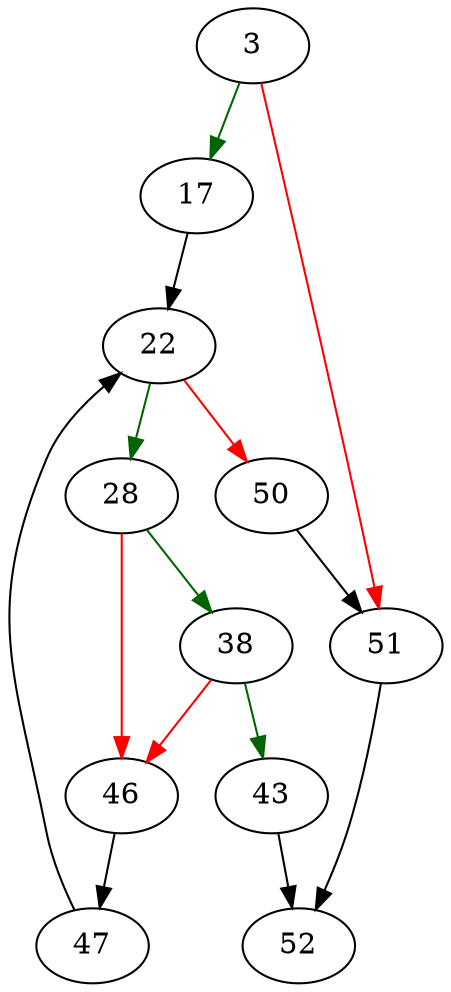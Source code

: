 strict digraph "resolveAsName" {
	// Node definitions.
	3 [entry=true];
	17;
	51;
	22;
	28;
	50;
	38;
	46;
	43;
	52;
	47;

	// Edge definitions.
	3 -> 17 [
		color=darkgreen
		cond=true
	];
	3 -> 51 [
		color=red
		cond=false
	];
	17 -> 22;
	51 -> 52;
	22 -> 28 [
		color=darkgreen
		cond=true
	];
	22 -> 50 [
		color=red
		cond=false
	];
	28 -> 38 [
		color=darkgreen
		cond=true
	];
	28 -> 46 [
		color=red
		cond=false
	];
	50 -> 51;
	38 -> 46 [
		color=red
		cond=false
	];
	38 -> 43 [
		color=darkgreen
		cond=true
	];
	46 -> 47;
	43 -> 52;
	47 -> 22;
}